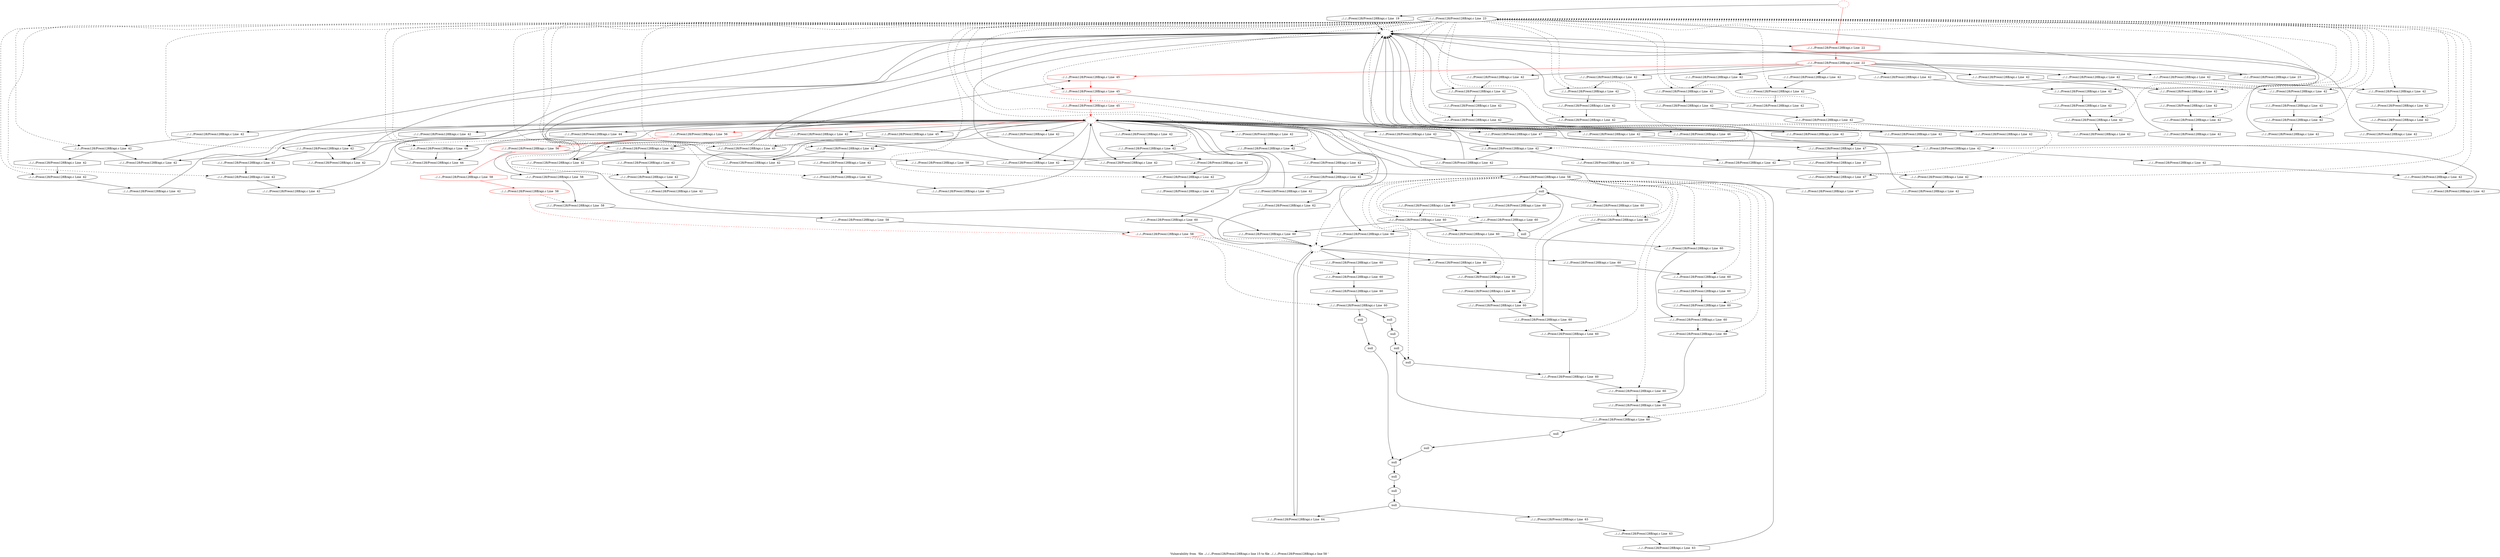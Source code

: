 digraph "Vulnerability from 'file ../../../Preon128/Preon128B/api.c line 15 to file ../../../Preon128/Preon128B/api.c line 58 '  "{
label="Vulnerability from  'file ../../../Preon128/Preon128B/api.c line 15 to file ../../../Preon128/Preon128B/api.c line 58 ' ";
node_2340[shape=ellipse,style=solid,label="../../../Preon128/Preon128B/api.c Line  23"]
node_2335[shape=ellipse,style=dashed,label=""]
"node_2340"->"node_2335" [style=dashed]
node_2440[shape=ellipse,style=solid,label="../../../Preon128/Preon128B/api.c Line  47"]
"node_2340"->"node_2440" [style=dashed]
node_2400[shape=ellipse,style=solid,label="../../../Preon128/Preon128B/api.c Line  42"]
"node_2340"->"node_2400" [style=dashed]
node_2385[shape=ellipse,style=solid,label="../../../Preon128/Preon128B/api.c Line  42"]
"node_2340"->"node_2385" [style=dashed]
node_2402[shape=ellipse,style=solid,label="../../../Preon128/Preon128B/api.c Line  42"]
"node_2340"->"node_2402" [style=dashed]
node_2396[shape=ellipse,style=solid,label="../../../Preon128/Preon128B/api.c Line  42"]
"node_2340"->"node_2396" [style=dashed]
node_2355[shape=ellipse,style=solid,label="../../../Preon128/Preon128B/api.c Line  42"]
"node_2340"->"node_2355" [style=dashed]
node_2429[shape=ellipse,style=solid,label="../../../Preon128/Preon128B/api.c Line  44"]
"node_2340"->"node_2429" [style=dashed]
node_2407[shape=ellipse,style=solid,label="../../../Preon128/Preon128B/api.c Line  42"]
"node_2340"->"node_2407" [style=dashed]
node_2409[shape=ellipse,style=solid,label="../../../Preon128/Preon128B/api.c Line  42"]
"node_2340"->"node_2409" [style=dashed]
node_2378[shape=ellipse,style=solid,label="../../../Preon128/Preon128B/api.c Line  42"]
"node_2340"->"node_2378" [style=dashed]
node_2398[shape=ellipse,style=solid,label="../../../Preon128/Preon128B/api.c Line  42"]
"node_2340"->"node_2398" [style=dashed]
node_2411[shape=ellipse,style=solid,label="../../../Preon128/Preon128B/api.c Line  42"]
"node_2340"->"node_2411" [style=dashed]
node_2344[shape=ellipse,style=solid,label="../../../Preon128/Preon128B/api.c Line  42"]
"node_2340"->"node_2344" [style=dashed]
node_2413[shape=ellipse,style=solid,label="../../../Preon128/Preon128B/api.c Line  42"]
"node_2340"->"node_2413" [style=dashed]
node_2387[shape=ellipse,style=solid,label="../../../Preon128/Preon128B/api.c Line  42"]
"node_2340"->"node_2387" [style=dashed]
node_2375[shape=ellipse,style=solid,label="../../../Preon128/Preon128B/api.c Line  42"]
"node_2340"->"node_2375" [style=dashed]
node_2418[shape=ellipse,style=solid,label="../../../Preon128/Preon128B/api.c Line  42"]
"node_2340"->"node_2418" [style=dashed]
node_2357[shape=ellipse,style=solid,label="../../../Preon128/Preon128B/api.c Line  42"]
"node_2340"->"node_2357" [style=dashed]
node_2432[shape=ellipse,style=solid,label="../../../Preon128/Preon128B/api.c Line  45"]
"node_2340"->"node_2432" [style=dashed]
node_2364[shape=ellipse,style=solid,label="../../../Preon128/Preon128B/api.c Line  42"]
"node_2340"->"node_2364" [style=dashed]
node_2420[shape=ellipse,style=solid,label="../../../Preon128/Preon128B/api.c Line  42"]
"node_2340"->"node_2420" [style=dashed]
node_2366[shape=ellipse,style=solid,label="../../../Preon128/Preon128B/api.c Line  42"]
"node_2340"->"node_2366" [style=dashed]
node_2438[shape=ellipse,style=solid,label="../../../Preon128/Preon128B/api.c Line  47"]
"node_2340"->"node_2438" [style=dashed]
node_2368[shape=ellipse,style=solid,label="../../../Preon128/Preon128B/api.c Line  42"]
"node_2340"->"node_2368" [style=dashed]
node_2422[shape=ellipse,style=solid,label="../../../Preon128/Preon128B/api.c Line  42"]
"node_2340"->"node_2422" [style=dashed]
node_2380[shape=ellipse,style=solid,label="../../../Preon128/Preon128B/api.c Line  42"]
"node_2340"->"node_2380" [style=dashed]
node_2434[shape=ellipse,style=solid,label="../../../Preon128/Preon128B/api.c Line  45", color=red]
"node_2340"->"node_2434" [style=dashed]
node_2346[shape=ellipse,style=solid,label="../../../Preon128/Preon128B/api.c Line  42"]
"node_2340"->"node_2346" [style=dashed]
node_2353[shape=ellipse,style=solid,label="../../../Preon128/Preon128B/api.c Line  42"]
"node_2340"->"node_2353" [style=dashed]
node_2389[shape=ellipse,style=solid,label="../../../Preon128/Preon128B/api.c Line  42"]
"node_2340"->"node_2389" [style=dashed]
node_2424[shape=ellipse,style=solid,label="../../../Preon128/Preon128B/api.c Line  42"]
"node_2340"->"node_2424" [style=dashed]
node_2362[shape=ellipse,style=solid,label="../../../Preon128/Preon128B/api.c Line  42"]
"node_2340"->"node_2362" [style=dashed]
node_2342[shape=ellipse,style=solid,label="../../../Preon128/Preon128B/api.c Line  42"]
"node_2340"->"node_2342" [style=dashed]
node_2373[shape=ellipse,style=solid,label="../../../Preon128/Preon128B/api.c Line  42"]
"node_2340"->"node_2373" [style=dashed]
node_2391[shape=ellipse,style=solid,label="../../../Preon128/Preon128B/api.c Line  42"]
"node_2340"->"node_2391" [style=dashed]
node_2351[shape=ellipse,style=solid,label="../../../Preon128/Preon128B/api.c Line  42"]
"node_2340"->"node_2351" [style=dashed]
node_2339[shape=doubleoctagon,style=solid,label="../../../Preon128/Preon128B/api.c Line  22", color=red]
node_2338[shape=ellipse,style=solid,label="../../../Preon128/Preon128B/api.c Line  22", color=red]
"node_2339"->"node_2338" [color=red]
node_2386[shape=octagon,style=solid,label="../../../Preon128/Preon128B/api.c Line  42"]
"node_2338"->"node_2386"
node_2343[shape=octagon,style=solid,label="../../../Preon128/Preon128B/api.c Line  42"]
"node_2338"->"node_2343"
node_2408[shape=octagon,style=solid,label="../../../Preon128/Preon128B/api.c Line  42"]
"node_2338"->"node_2408"
node_2419[shape=octagon,style=solid,label="../../../Preon128/Preon128B/api.c Line  42"]
"node_2338"->"node_2419"
node_2374[shape=octagon,style=solid,label="../../../Preon128/Preon128B/api.c Line  42"]
"node_2338"->"node_2374"
node_2435[shape=octagon,style=solid,label="../../../Preon128/Preon128B/api.c Line  45", color=red]
"node_2338"->"node_2435" [color=red]
node_2397[shape=octagon,style=solid,label="../../../Preon128/Preon128B/api.c Line  42"]
"node_2338"->"node_2397"
node_2352[shape=octagon,style=solid,label="../../../Preon128/Preon128B/api.c Line  42"]
"node_2338"->"node_2352"
node_2341[shape=octagon,style=solid,label="../../../Preon128/Preon128B/api.c Line  23"]
"node_2338"->"node_2341"
node_2363[shape=octagon,style=solid,label="../../../Preon128/Preon128B/api.c Line  42"]
"node_2338"->"node_2363"
node_2337[shape=ellipse,style=dashed,label="", color=red]
"node_2337"->"node_2339" [color=red]
node_2336[shape=octagon,style=solid,label="../../../Preon128/Preon128B/api.c Line  19"]
"node_2337"->"node_2336"
"node_2336"->"node_2335"
"node_2335"->"node_2339"
node_2334[shape=ellipse,style=dashed,label="", color=red]
node_2401[shape=octagon,style=solid,label="../../../Preon128/Preon128B/api.c Line  42"]
"node_2334"->"node_2401"
node_2383[shape=octagon,style=solid,label="../../../Preon128/Preon128B/api.c Line  42"]
"node_2334"->"node_2383"
node_2405[shape=octagon,style=solid,label="../../../Preon128/Preon128B/api.c Line  42"]
"node_2334"->"node_2405"
node_2349[shape=octagon,style=solid,label="../../../Preon128/Preon128B/api.c Line  42"]
"node_2334"->"node_2349"
node_2437[shape=octagon,style=solid,label="../../../Preon128/Preon128B/api.c Line  46"]
"node_2334"->"node_2437"
node_2430[shape=octagon,style=solid,label="../../../Preon128/Preon128B/api.c Line  44"]
"node_2334"->"node_2430"
node_2431[shape=octagon,style=solid,label="../../../Preon128/Preon128B/api.c Line  44"]
"node_2334"->"node_2431"
node_2356[shape=octagon,style=solid,label="../../../Preon128/Preon128B/api.c Line  42"]
"node_2334"->"node_2356"
node_2360[shape=octagon,style=solid,label="../../../Preon128/Preon128B/api.c Line  42"]
"node_2334"->"node_2360"
node_2412[shape=octagon,style=solid,label="../../../Preon128/Preon128B/api.c Line  42"]
"node_2334"->"node_2412"
node_2416[shape=octagon,style=solid,label="../../../Preon128/Preon128B/api.c Line  42"]
"node_2334"->"node_2416"
node_2489[shape=octagon,style=solid,label="../../../Preon128/Preon128B/api.c Line  60"]
"node_2334"->"node_2489"
node_2367[shape=octagon,style=solid,label="../../../Preon128/Preon128B/api.c Line  42"]
"node_2334"->"node_2367"
node_2433[shape=octagon,style=solid,label="../../../Preon128/Preon128B/api.c Line  45"]
"node_2334"->"node_2433"
node_2498[shape=octagon,style=solid,label="../../../Preon128/Preon128B/api.c Line  62"]
"node_2334"->"node_2498"
node_2345[shape=octagon,style=solid,label="../../../Preon128/Preon128B/api.c Line  42"]
"node_2334"->"node_2345"
node_2439[shape=octagon,style=solid,label="../../../Preon128/Preon128B/api.c Line  47"]
"node_2334"->"node_2439"
node_2394[shape=octagon,style=solid,label="../../../Preon128/Preon128B/api.c Line  42"]
"node_2334"->"node_2394"
node_2379[shape=octagon,style=solid,label="../../../Preon128/Preon128B/api.c Line  42"]
"node_2334"->"node_2379"
node_2423[shape=octagon,style=solid,label="../../../Preon128/Preon128B/api.c Line  42"]
"node_2334"->"node_2423"
node_2443[shape=octagon,style=solid,label="../../../Preon128/Preon128B/api.c Line  56", color=red]
"node_2334"->"node_2443" [color=red]
node_2472[shape=octagon,style=solid,label="../../../Preon128/Preon128B/api.c Line  60"]
"node_2334"->"node_2472"
node_2451[shape=octagon,style=solid,label="../../../Preon128/Preon128B/api.c Line  60"]
"node_2334"->"node_2451"
node_2390[shape=octagon,style=solid,label="../../../Preon128/Preon128B/api.c Line  42"]
"node_2334"->"node_2390"
node_2427[shape=octagon,style=solid,label="../../../Preon128/Preon128B/api.c Line  42"]
"node_2334"->"node_2427"
node_2371[shape=octagon,style=solid,label="../../../Preon128/Preon128B/api.c Line  42"]
"node_2334"->"node_2371"
node_2377[shape=octagon,style=solid,label="../../../Preon128/Preon128B/api.c Line  47"]
"node_2440"->"node_2377"
node_2441[shape=octagon,style=solid,label="../../../Preon128/Preon128B/api.c Line  47"]
"node_2441"->"node_2440"
"node_2386"->"node_2385"
node_2395[shape=octagon,style=solid,label="../../../Preon128/Preon128B/api.c Line  42"]
"node_2395"->"node_2335"
node_2359[shape=octagon,style=solid,label="../../../Preon128/Preon128B/api.c Line  42"]
"node_2359"->"node_2334"
node_2466[shape=ellipse,style=solid,label="../../../Preon128/Preon128B/api.c Line  60"]
node_2465[shape=octagon,style=solid,label="../../../Preon128/Preon128B/api.c Line  60"]
"node_2466"->"node_2465"
node_2467[shape=octagon,style=solid,label="../../../Preon128/Preon128B/api.c Line  60"]
"node_2467"->"node_2466"
node_2454[shape=ellipse,style=solid,label="../../../Preon128/Preon128B/api.c Line  60"]
node_2457[shape=octagon,style=solid,label="null"]
"node_2454"->"node_2457"
node_2459[shape=octagon,style=solid,label="null"]
"node_2454"->"node_2459"
node_2455[shape=octagon,style=solid,label="../../../Preon128/Preon128B/api.c Line  60"]
"node_2455"->"node_2454"
node_2403[shape=octagon,style=solid,label="../../../Preon128/Preon128B/api.c Line  42"]
"node_2400"->"node_2403"
"node_2400"->"node_2405"
"node_2401"->"node_2400"
node_2484[shape=octagon,style=solid,label="../../../Preon128/Preon128B/api.c Line  60"]
node_2483[shape=ellipse,style=solid,label="../../../Preon128/Preon128B/api.c Line  60"]
"node_2484"->"node_2483"
node_2485[shape=ellipse,style=solid,label="../../../Preon128/Preon128B/api.c Line  60"]
"node_2485"->"node_2484"
node_2486[shape=octagon,style=solid,label="../../../Preon128/Preon128B/api.c Line  60"]
"node_2486"->"node_2485"
node_2376[shape=octagon,style=solid,label="../../../Preon128/Preon128B/api.c Line  42"]
"node_2376"->"node_2375"
node_2456[shape=ellipse,style=solid,label="null"]
node_2495[shape=octagon,style=solid,label="null"]
"node_2456"->"node_2495"
"node_2457"->"node_2456"
node_2388[shape=octagon,style=solid,label="../../../Preon128/Preon128B/api.c Line  42"]
"node_2385"->"node_2388"
"node_2383"->"node_2335"
node_2404[shape=octagon,style=solid,label="../../../Preon128/Preon128B/api.c Line  42"]
"node_2402"->"node_2404"
"node_2403"->"node_2402"
node_2499[shape=ellipse,style=solid,label="../../../Preon128/Preon128B/api.c Line  63"]
node_2501[shape=octagon,style=solid,label="../../../Preon128/Preon128B/api.c Line  63"]
"node_2499"->"node_2501"
node_2500[shape=octagon,style=solid,label="../../../Preon128/Preon128B/api.c Line  63"]
"node_2500"->"node_2499"
"node_2501"->"node_2334"
node_2399[shape=octagon,style=solid,label="../../../Preon128/Preon128B/api.c Line  42"]
"node_2396"->"node_2399"
node_2358[shape=octagon,style=solid,label="../../../Preon128/Preon128B/api.c Line  42"]
"node_2355"->"node_2358"
"node_2355"->"node_2360"
node_2493[shape=octagon,style=solid,label="null"]
node_2492[shape=ellipse,style=solid,label="null"]
"node_2493"->"node_2492"
node_2494[shape=ellipse,style=solid,label="null"]
node_2497[shape=octagon,style=solid,label="null"]
"node_2494"->"node_2497"
"node_2495"->"node_2494"
"node_2358"->"node_2357"
node_2452[shape=ellipse,style=solid,label="../../../Preon128/Preon128B/api.c Line  60"]
"node_2452"->"node_2455"
node_2453[shape=octagon,style=solid,label="../../../Preon128/Preon128B/api.c Line  60"]
"node_2453"->"node_2452"
"node_2404"->"node_2334"
"node_2405"->"node_2335"
"node_2349"->"node_2335"
node_2428[shape=octagon,style=solid,label="../../../Preon128/Preon128B/api.c Line  42"]
"node_2428"->"node_2335"
"node_2429"->"node_2431"
node_2468[shape=ellipse,style=solid,label="../../../Preon128/Preon128B/api.c Line  60"]
"node_2468"->"node_2467"
node_2469[shape=octagon,style=solid,label="../../../Preon128/Preon128B/api.c Line  60"]
"node_2469"->"node_2468"
node_2436[shape=octagon,style=solid,label="../../../Preon128/Preon128B/api.c Line  45", color=red]
"node_2436"->"node_2334" [color=red]
"node_2437"->"node_2335"
"node_2430"->"node_2429"
"node_2431"->"node_2335"
"node_2343"->"node_2342"
"node_2377"->"node_2334"
node_2392[shape=octagon,style=solid,label="../../../Preon128/Preon128B/api.c Line  42"]
"node_2392"->"node_2391"
node_2406[shape=octagon,style=solid,label="../../../Preon128/Preon128B/api.c Line  42"]
"node_2406"->"node_2335"
node_2410[shape=octagon,style=solid,label="../../../Preon128/Preon128B/api.c Line  42"]
"node_2407"->"node_2410"
"node_2408"->"node_2407"
node_2417[shape=octagon,style=solid,label="../../../Preon128/Preon128B/api.c Line  42"]
"node_2409"->"node_2417"
node_2458[shape=ellipse,style=solid,label="null"]
"node_2458"->"node_2493"
"node_2459"->"node_2458"
"node_2378"->"node_2383"
node_2381[shape=octagon,style=solid,label="../../../Preon128/Preon128B/api.c Line  42"]
"node_2378"->"node_2381"
node_2476[shape=octagon,style=solid,label="null"]
node_2475[shape=ellipse,style=solid,label="null"]
"node_2476"->"node_2475"
node_2477[shape=ellipse,style=solid,label="../../../Preon128/Preon128B/api.c Line  60"]
"node_2477"->"node_2467"
"node_2398"->"node_2406"
"node_2399"->"node_2398"
node_2446[shape=ellipse,style=solid,label="../../../Preon128/Preon128B/api.c Line  58"]
node_2449[shape=octagon,style=solid,label="../../../Preon128/Preon128B/api.c Line  58"]
"node_2446"->"node_2449"
node_2447[shape=octagon,style=solid,label="../../../Preon128/Preon128B/api.c Line  58"]
"node_2447"->"node_2446"
"node_2410"->"node_2409"
node_2414[shape=octagon,style=solid,label="../../../Preon128/Preon128B/api.c Line  42"]
"node_2411"->"node_2414"
"node_2411"->"node_2416"
"node_2344"->"node_2349"
node_2347[shape=octagon,style=solid,label="../../../Preon128/Preon128B/api.c Line  42"]
"node_2344"->"node_2347"
"node_2356"->"node_2355"
"node_2360"->"node_2335"
node_2474[shape=octagon,style=solid,label="../../../Preon128/Preon128B/api.c Line  60"]
node_2473[shape=ellipse,style=solid,label="../../../Preon128/Preon128B/api.c Line  60"]
"node_2474"->"node_2473"
"node_2475"->"node_2474"
node_2491[shape=octagon,style=solid,label="../../../Preon128/Preon128B/api.c Line  60"]
"node_2475"->"node_2491"
node_2480[shape=octagon,style=solid,label="../../../Preon128/Preon128B/api.c Line  60"]
"node_2475"->"node_2480"
"node_2412"->"node_2411"
node_2415[shape=octagon,style=solid,label="../../../Preon128/Preon128B/api.c Line  42"]
"node_2413"->"node_2415"
node_2384[shape=octagon,style=solid,label="../../../Preon128/Preon128B/api.c Line  42"]
"node_2384"->"node_2335"
"node_2387"->"node_2395"
"node_2414"->"node_2413"
"node_2415"->"node_2334"
"node_2416"->"node_2335"
"node_2417"->"node_2335"
"node_2375"->"node_2384"
node_2487[shape=ellipse,style=solid,label="../../../Preon128/Preon128B/api.c Line  60"]
"node_2487"->"node_2486"
node_2488[shape=octagon,style=solid,label="../../../Preon128/Preon128B/api.c Line  60"]
"node_2488"->"node_2487"
node_2450[shape=ellipse,style=dashed,label=""]
"node_2489"->"node_2450"
node_2421[shape=octagon,style=solid,label="../../../Preon128/Preon128B/api.c Line  42"]
"node_2418"->"node_2421"
"node_2419"->"node_2418"
"node_2367"->"node_2366"
"node_2357"->"node_2359"
node_2350[shape=octagon,style=solid,label="../../../Preon128/Preon128B/api.c Line  42"]
"node_2350"->"node_2335"
"node_2432"->"node_2435"
"node_2433"->"node_2432"
node_2460[shape=ellipse,style=solid,label="../../../Preon128/Preon128B/api.c Line  58"]
"node_2460"->"node_2466" [style=dashed]
"node_2460"->"node_2485" [style=dashed]
"node_2460"->"node_2468" [style=dashed]
"node_2460"->"node_2477" [style=dashed]
"node_2460"->"node_2475" [style=dashed]
"node_2460"->"node_2487" [style=dashed]
node_2490[shape=ellipse,style=solid,label="../../../Preon128/Preon128B/api.c Line  60"]
"node_2460"->"node_2490" [style=dashed]
"node_2460"->"node_2492" [style=dashed]
node_2470[shape=ellipse,style=solid,label="../../../Preon128/Preon128B/api.c Line  60"]
"node_2460"->"node_2470" [style=dashed]
node_2479[shape=ellipse,style=solid,label="../../../Preon128/Preon128B/api.c Line  60"]
"node_2460"->"node_2479" [style=dashed]
node_2481[shape=ellipse,style=solid,label="../../../Preon128/Preon128B/api.c Line  60"]
"node_2460"->"node_2481" [style=dashed]
"node_2460"->"node_2473" [style=dashed]
"node_2460"->"node_2450" [style=dashed]
node_2464[shape=ellipse,style=solid,label="../../../Preon128/Preon128B/api.c Line  60"]
"node_2460"->"node_2464" [style=dashed]
"node_2460"->"node_2483" [style=dashed]
node_2461[shape=octagon,style=solid,label="../../../Preon128/Preon128B/api.c Line  58"]
"node_2461"->"node_2460"
node_2348[shape=octagon,style=solid,label="../../../Preon128/Preon128B/api.c Line  42"]
"node_2348"->"node_2334"
node_2393[shape=octagon,style=solid,label="../../../Preon128/Preon128B/api.c Line  42"]
"node_2393"->"node_2334"
node_2502[shape=octagon,style=solid,label="../../../Preon128/Preon128B/api.c Line  64"]
"node_2502"->"node_2450"
node_2354[shape=octagon,style=solid,label="../../../Preon128/Preon128B/api.c Line  42"]
"node_2354"->"node_2353"
node_2372[shape=octagon,style=solid,label="../../../Preon128/Preon128B/api.c Line  42"]
"node_2364"->"node_2372"
"node_2490"->"node_2484"
"node_2491"->"node_2490"
node_2482[shape=octagon,style=solid,label="../../../Preon128/Preon128B/api.c Line  60"]
"node_2492"->"node_2482"
"node_2374"->"node_2373"
"node_2420"->"node_2428"
"node_2421"->"node_2420"
node_2369[shape=octagon,style=solid,label="../../../Preon128/Preon128B/api.c Line  42"]
"node_2366"->"node_2369"
"node_2366"->"node_2371"
node_2496[shape=ellipse,style=solid,label="null"]
"node_2496"->"node_2500"
"node_2496"->"node_2502"
"node_2497"->"node_2496"
"node_2498"->"node_2450"
"node_2345"->"node_2344"
"node_2438"->"node_2441"
"node_2439"->"node_2438"
node_2370[shape=octagon,style=solid,label="../../../Preon128/Preon128B/api.c Line  42"]
"node_2368"->"node_2370"
"node_2470"->"node_2469"
node_2471[shape=octagon,style=solid,label="../../../Preon128/Preon128B/api.c Line  60"]
"node_2471"->"node_2470"
"node_2388"->"node_2387"
"node_2394"->"node_2335"
"node_2379"->"node_2378"
node_2425[shape=octagon,style=solid,label="../../../Preon128/Preon128B/api.c Line  42"]
"node_2422"->"node_2425"
"node_2422"->"node_2427"
"node_2423"->"node_2422"
node_2382[shape=octagon,style=solid,label="../../../Preon128/Preon128B/api.c Line  42"]
"node_2380"->"node_2382"
"node_2434"->"node_2436" [color=red]
"node_2434"->"node_2437"
"node_2435"->"node_2434" [color=red]
node_2442[shape=ellipse,style=solid,label="../../../Preon128/Preon128B/api.c Line  56", color=red]
"node_2442"->"node_2447"
"node_2442"->"node_2461"
node_2445[shape=octagon,style=solid,label="../../../Preon128/Preon128B/api.c Line  58", color=red]
"node_2442"->"node_2445" [color=red]
"node_2443"->"node_2442" [color=red]
"node_2369"->"node_2368"
node_2361[shape=octagon,style=solid,label="../../../Preon128/Preon128B/api.c Line  42"]
"node_2361"->"node_2335"
node_2478[shape=octagon,style=solid,label="../../../Preon128/Preon128B/api.c Line  60"]
"node_2478"->"node_2477"
"node_2479"->"node_2489"
"node_2479"->"node_2478"
"node_2346"->"node_2348"
"node_2372"->"node_2335"
node_2444[shape=ellipse,style=solid,label="../../../Preon128/Preon128B/api.c Line  58", color=red]
"node_2444"->"node_2446" [style=dashed]
node_2448[shape=ellipse,style=solid,label="../../../Preon128/Preon128B/api.c Line  58", color=red]
"node_2444"->"node_2448" [color=red, style=dashed]
"node_2445"->"node_2444" [color=red]
"node_2480"->"node_2479"
"node_2481"->"node_2465"
"node_2353"->"node_2361"
"node_2389"->"node_2392"
"node_2389"->"node_2394"
"node_2472"->"node_2450"
"node_2473"->"node_2476"
"node_2473"->"node_2472"
"node_2450"->"node_2453"
"node_2450"->"node_2488"
"node_2450"->"node_2502"
"node_2450"->"node_2471"
"node_2451"->"node_2450"
"node_2381"->"node_2380"
"node_2397"->"node_2396"
node_2462[shape=ellipse,style=solid,label="null"]
"node_2462"->"node_2495"
node_2463[shape=octagon,style=solid,label="null"]
"node_2463"->"node_2462"
"node_2382"->"node_2334"
"node_2390"->"node_2389"
"node_2464"->"node_2493"
"node_2464"->"node_2463"
"node_2465"->"node_2464"
node_2365[shape=octagon,style=solid,label="../../../Preon128/Preon128B/api.c Line  42"]
"node_2365"->"node_2364"
node_2426[shape=octagon,style=solid,label="../../../Preon128/Preon128B/api.c Line  42"]
"node_2424"->"node_2426"
"node_2425"->"node_2424"
"node_2370"->"node_2334"
"node_2362"->"node_2365"
"node_2426"->"node_2334"
"node_2427"->"node_2335"
"node_2482"->"node_2481"
"node_2483"->"node_2482"
"node_2371"->"node_2335"
"node_2352"->"node_2351"
"node_2341"->"node_2340"
"node_2342"->"node_2350"
"node_2373"->"node_2376"
"node_2391"->"node_2393"
"node_2347"->"node_2346"
"node_2448"->"node_2454" [style=dashed]
"node_2448"->"node_2452" [style=dashed]
"node_2448"->"node_2450" [style=dashed]
"node_2449"->"node_2448"
"node_2351"->"node_2354"
"node_2363"->"node_2362"
}

